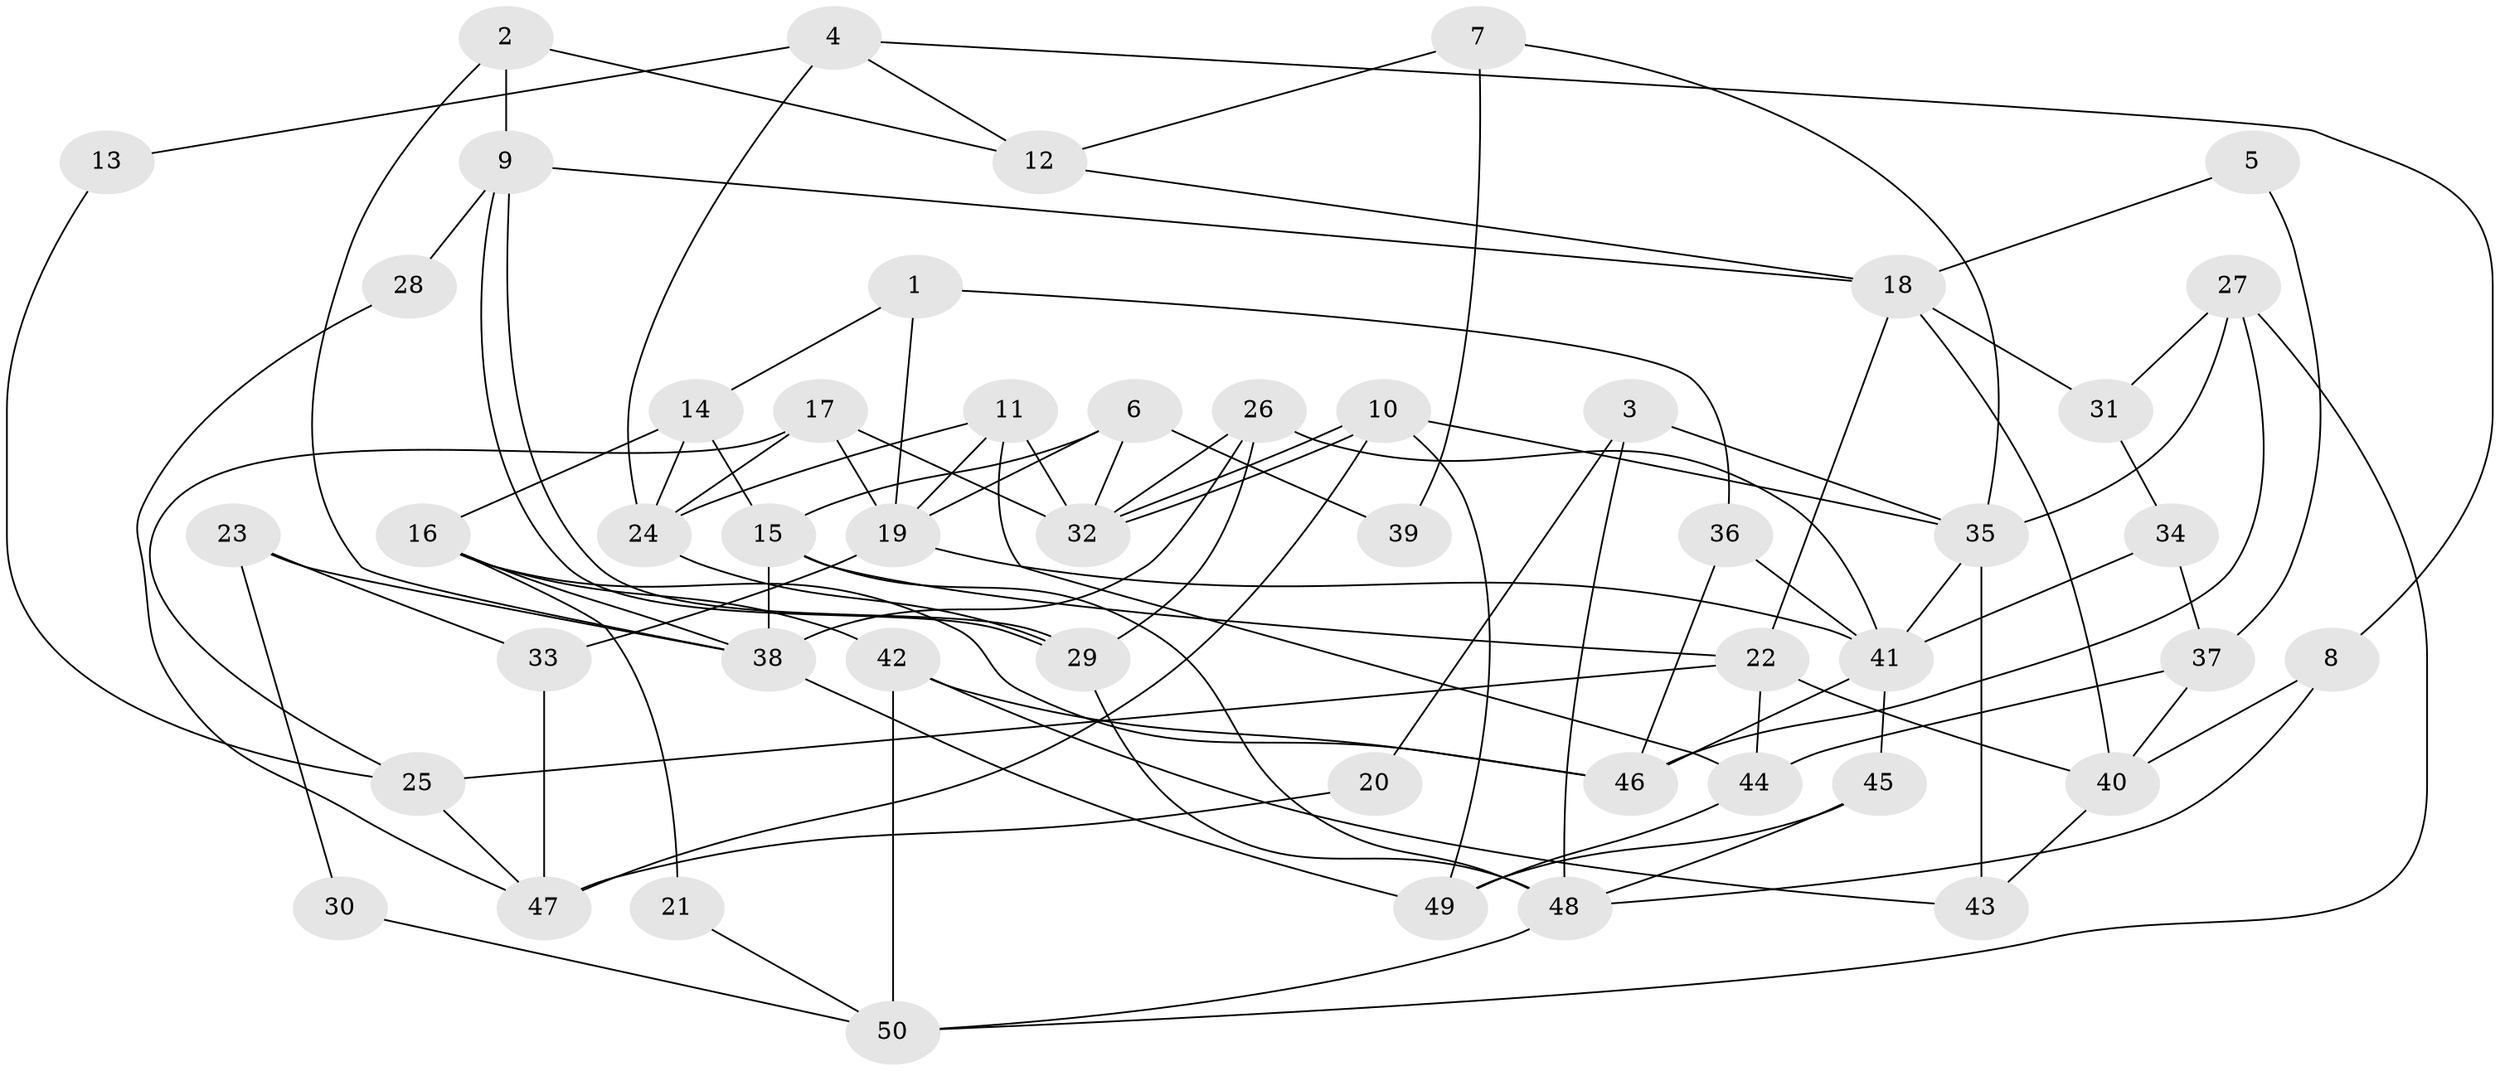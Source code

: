 // Generated by graph-tools (version 1.1) at 2025/02/03/09/25 03:02:07]
// undirected, 50 vertices, 100 edges
graph export_dot {
graph [start="1"]
  node [color=gray90,style=filled];
  1;
  2;
  3;
  4;
  5;
  6;
  7;
  8;
  9;
  10;
  11;
  12;
  13;
  14;
  15;
  16;
  17;
  18;
  19;
  20;
  21;
  22;
  23;
  24;
  25;
  26;
  27;
  28;
  29;
  30;
  31;
  32;
  33;
  34;
  35;
  36;
  37;
  38;
  39;
  40;
  41;
  42;
  43;
  44;
  45;
  46;
  47;
  48;
  49;
  50;
  1 -- 14;
  1 -- 19;
  1 -- 36;
  2 -- 9;
  2 -- 38;
  2 -- 12;
  3 -- 48;
  3 -- 35;
  3 -- 20;
  4 -- 8;
  4 -- 24;
  4 -- 12;
  4 -- 13;
  5 -- 18;
  5 -- 37;
  6 -- 32;
  6 -- 15;
  6 -- 19;
  6 -- 39;
  7 -- 12;
  7 -- 35;
  7 -- 39;
  8 -- 48;
  8 -- 40;
  9 -- 29;
  9 -- 29;
  9 -- 18;
  9 -- 28;
  10 -- 35;
  10 -- 32;
  10 -- 32;
  10 -- 47;
  10 -- 49;
  11 -- 19;
  11 -- 32;
  11 -- 24;
  11 -- 44;
  12 -- 18;
  13 -- 25;
  14 -- 24;
  14 -- 16;
  14 -- 15;
  15 -- 48;
  15 -- 22;
  15 -- 38;
  16 -- 46;
  16 -- 38;
  16 -- 21;
  16 -- 42;
  17 -- 19;
  17 -- 24;
  17 -- 25;
  17 -- 32;
  18 -- 22;
  18 -- 31;
  18 -- 40;
  19 -- 41;
  19 -- 33;
  20 -- 47;
  21 -- 50;
  22 -- 44;
  22 -- 25;
  22 -- 40;
  23 -- 33;
  23 -- 38;
  23 -- 30;
  24 -- 29;
  25 -- 47;
  26 -- 32;
  26 -- 41;
  26 -- 29;
  26 -- 38;
  27 -- 50;
  27 -- 46;
  27 -- 31;
  27 -- 35;
  28 -- 47;
  29 -- 48;
  30 -- 50;
  31 -- 34;
  33 -- 47;
  34 -- 37;
  34 -- 41;
  35 -- 41;
  35 -- 43;
  36 -- 41;
  36 -- 46;
  37 -- 44;
  37 -- 40;
  38 -- 49;
  40 -- 43;
  41 -- 46;
  41 -- 45;
  42 -- 43;
  42 -- 46;
  42 -- 50;
  44 -- 49;
  45 -- 49;
  45 -- 48;
  48 -- 50;
}
